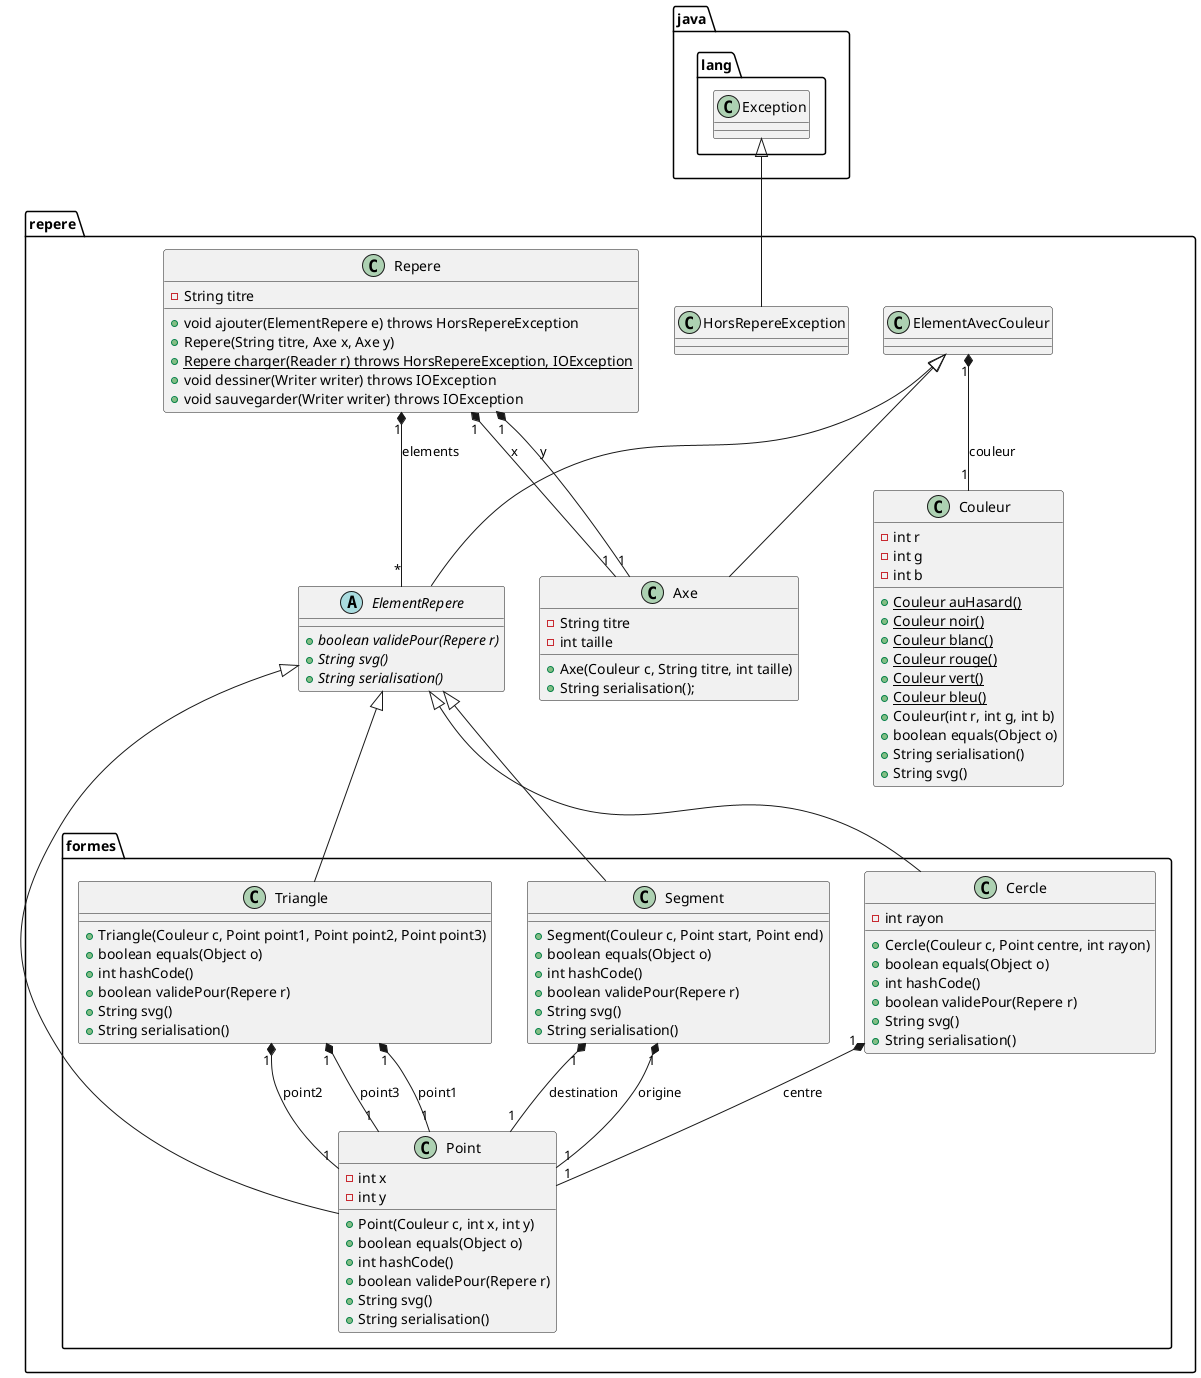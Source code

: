 @startuml design.png
package java.lang {

class Exception {
}

}

package repere {

abstract class ElementRepere {
+ {abstract} boolean validePour(Repere r)
+ {abstract} String svg()
+ {abstract} String serialisation()
}

ElementAvecCouleur <|-- Axe
ElementAvecCouleur <|-- ElementRepere
ElementAvecCouleur "1" *-- "1" Couleur : couleur

class Couleur {
- int r
- int g
- int b
+ {static} Couleur auHasard()
+ {static} Couleur noir()
+ {static} Couleur blanc()
+ {static} Couleur rouge()
+ {static} Couleur vert()
+ {static} Couleur bleu()
+ Couleur(int r, int g, int b)
+ boolean equals(Object o)
+ String serialisation()
+ String svg()
}

Exception <|-- HorsRepereException

class Axe {
- String titre
- int taille
+ Axe(Couleur c, String titre, int taille)
+ String serialisation();
}

class Repere {
- String titre
+ void ajouter(ElementRepere e) throws HorsRepereException
+ Repere(String titre, Axe x, Axe y)
+ {static} Repere charger(Reader r) throws HorsRepereException, IOException
+ void dessiner(Writer writer) throws IOException
+ void sauvegarder(Writer writer) throws IOException
}

Repere "1" *-- "1" Axe : x
Repere "1" *-- "1" Axe : y
Repere "1" *-- "*" ElementRepere : elements

}

package repere.formes {

ElementRepere <|-- Segment
Segment "1" *-- "1" Point : origine
Segment "1" *-- "1" Point : destination
class Segment {
+ Segment(Couleur c, Point start, Point end)
+ boolean equals(Object o)
+ int hashCode()
+ boolean validePour(Repere r)
+ String svg()
+ String serialisation()
}

ElementRepere <|-- Point
class Point {
- int x
- int y
+ Point(Couleur c, int x, int y)
+ boolean equals(Object o)
+ int hashCode()
+ boolean validePour(Repere r)
+ String svg()
+ String serialisation()
}

ElementRepere <|-- Cercle
Cercle "1" *-- "1" Point : centre
class Cercle {
- int rayon
+ Cercle(Couleur c, Point centre, int rayon)
+ boolean equals(Object o)
+ int hashCode()
+ boolean validePour(Repere r)
+ String svg()
+ String serialisation()
}

ElementRepere <|-- Triangle
Triangle "1" *-- "1" Point : point1
Triangle "1" *-- "1" Point : point2
Triangle "1" *-- "1" Point : point3
class Triangle {
+ Triangle(Couleur c, Point point1, Point point2, Point point3)
+ boolean equals(Object o)
+ int hashCode()
+ boolean validePour(Repere r)
+ String svg()
+ String serialisation()
}

}
@enduml
